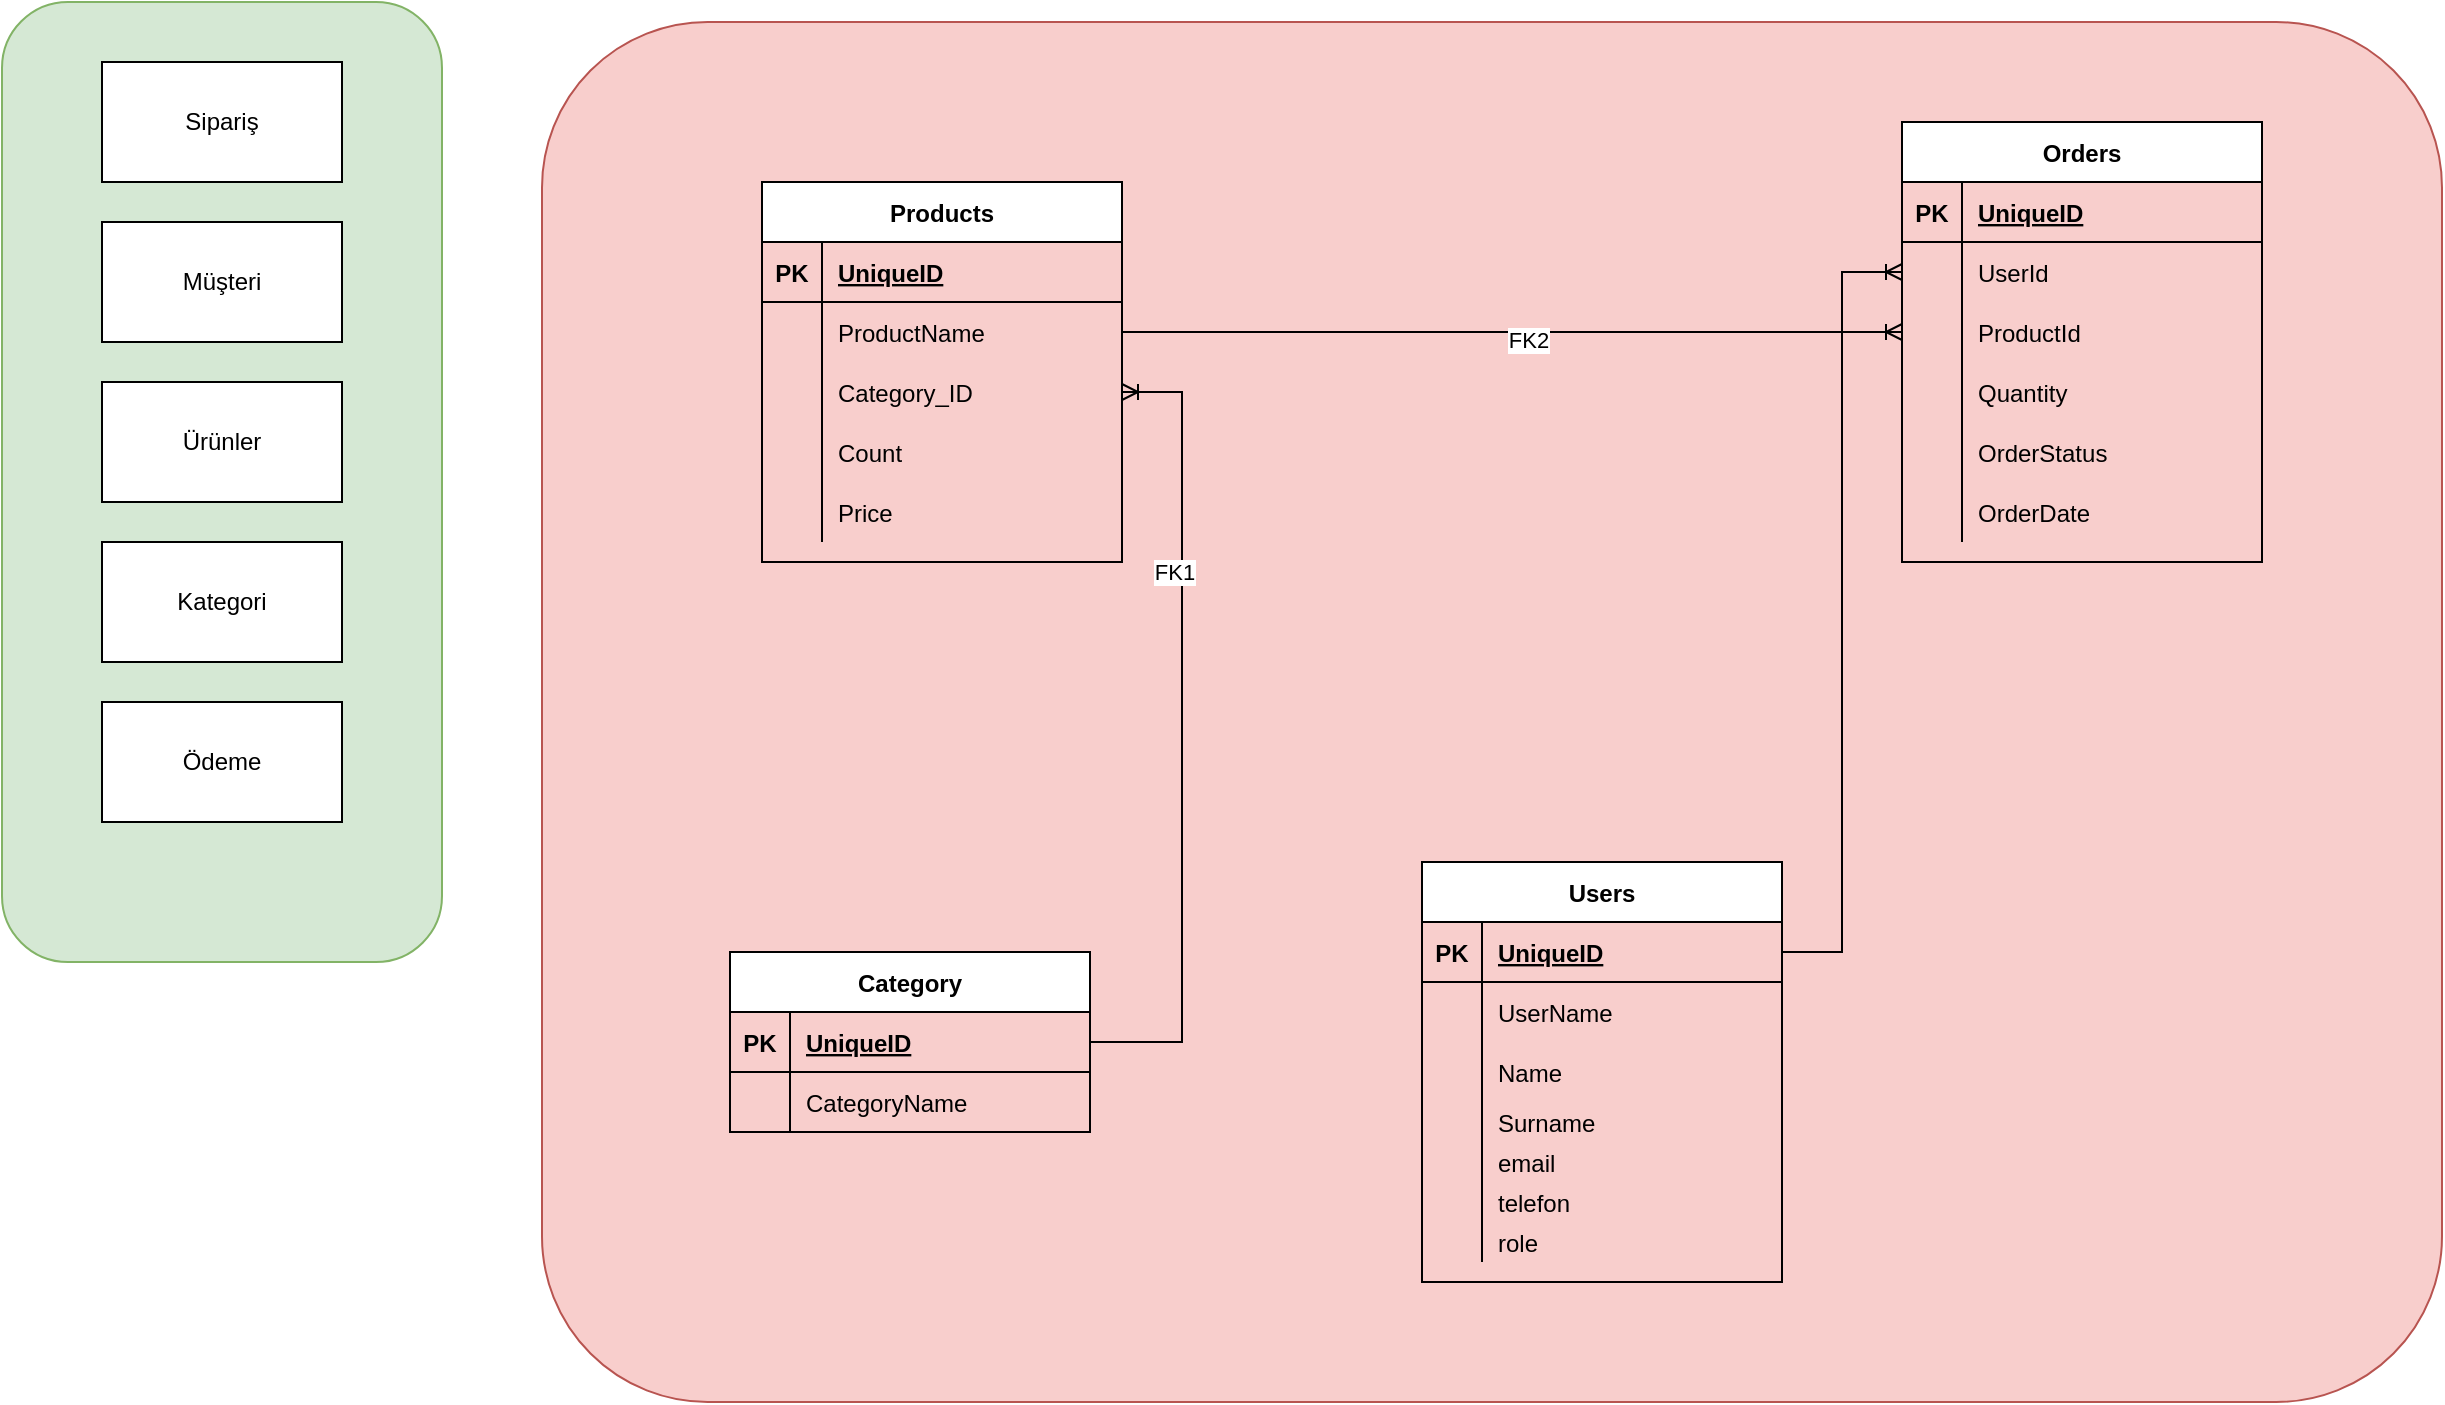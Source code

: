 <mxfile version="20.3.0" type="device"><diagram id="2bZDY9w7U-dVCp4lYQ5w" name="Sayfa -1"><mxGraphModel dx="2253" dy="769" grid="1" gridSize="10" guides="1" tooltips="1" connect="1" arrows="1" fold="1" page="1" pageScale="1" pageWidth="827" pageHeight="1169" math="0" shadow="0"><root><mxCell id="0"/><mxCell id="1" parent="0"/><mxCell id="uLRbE2_VBQz4CEywhpGZ-13" value="" style="group" vertex="1" connectable="0" parent="1"><mxGeometry x="-130" y="20" width="220" height="480" as="geometry"/></mxCell><mxCell id="uLRbE2_VBQz4CEywhpGZ-7" value="" style="rounded=1;whiteSpace=wrap;html=1;fillColor=#d5e8d4;strokeColor=#82b366;" vertex="1" parent="uLRbE2_VBQz4CEywhpGZ-13"><mxGeometry width="220" height="480" as="geometry"/></mxCell><mxCell id="uLRbE2_VBQz4CEywhpGZ-8" value="Ürünler" style="rounded=0;whiteSpace=wrap;html=1;" vertex="1" parent="uLRbE2_VBQz4CEywhpGZ-13"><mxGeometry x="50" y="190" width="120" height="60" as="geometry"/></mxCell><mxCell id="uLRbE2_VBQz4CEywhpGZ-9" value="Kategori" style="rounded=0;whiteSpace=wrap;html=1;" vertex="1" parent="uLRbE2_VBQz4CEywhpGZ-13"><mxGeometry x="50" y="270" width="120" height="60" as="geometry"/></mxCell><mxCell id="uLRbE2_VBQz4CEywhpGZ-10" value="Sipariş" style="rounded=0;whiteSpace=wrap;html=1;" vertex="1" parent="uLRbE2_VBQz4CEywhpGZ-13"><mxGeometry x="50" y="30" width="120" height="60" as="geometry"/></mxCell><mxCell id="uLRbE2_VBQz4CEywhpGZ-11" value="Müşteri" style="rounded=0;whiteSpace=wrap;html=1;" vertex="1" parent="uLRbE2_VBQz4CEywhpGZ-13"><mxGeometry x="50" y="110" width="120" height="60" as="geometry"/></mxCell><mxCell id="uLRbE2_VBQz4CEywhpGZ-12" value="Ödeme" style="rounded=0;whiteSpace=wrap;html=1;" vertex="1" parent="uLRbE2_VBQz4CEywhpGZ-13"><mxGeometry x="50" y="350" width="120" height="60" as="geometry"/></mxCell><mxCell id="uLRbE2_VBQz4CEywhpGZ-14" value="" style="rounded=1;whiteSpace=wrap;html=1;fillColor=#f8cecc;strokeColor=#b85450;arcSize=12;" vertex="1" parent="1"><mxGeometry x="140" y="30" width="950" height="690" as="geometry"/></mxCell><mxCell id="uLRbE2_VBQz4CEywhpGZ-16" value="Users" style="shape=table;startSize=30;container=1;collapsible=1;childLayout=tableLayout;fixedRows=1;rowLines=0;fontStyle=1;align=center;resizeLast=1;" vertex="1" parent="1"><mxGeometry x="580" y="450" width="180" height="210" as="geometry"><mxRectangle x="650" y="50" width="70" height="30" as="alternateBounds"/></mxGeometry></mxCell><mxCell id="uLRbE2_VBQz4CEywhpGZ-17" value="" style="shape=tableRow;horizontal=0;startSize=0;swimlaneHead=0;swimlaneBody=0;fillColor=none;collapsible=0;dropTarget=0;points=[[0,0.5],[1,0.5]];portConstraint=eastwest;top=0;left=0;right=0;bottom=1;" vertex="1" parent="uLRbE2_VBQz4CEywhpGZ-16"><mxGeometry y="30" width="180" height="30" as="geometry"/></mxCell><mxCell id="uLRbE2_VBQz4CEywhpGZ-18" value="PK" style="shape=partialRectangle;connectable=0;fillColor=none;top=0;left=0;bottom=0;right=0;fontStyle=1;overflow=hidden;" vertex="1" parent="uLRbE2_VBQz4CEywhpGZ-17"><mxGeometry width="30" height="30" as="geometry"><mxRectangle width="30" height="30" as="alternateBounds"/></mxGeometry></mxCell><mxCell id="uLRbE2_VBQz4CEywhpGZ-19" value="UniqueID" style="shape=partialRectangle;connectable=0;fillColor=none;top=0;left=0;bottom=0;right=0;align=left;spacingLeft=6;fontStyle=5;overflow=hidden;" vertex="1" parent="uLRbE2_VBQz4CEywhpGZ-17"><mxGeometry x="30" width="150" height="30" as="geometry"><mxRectangle width="150" height="30" as="alternateBounds"/></mxGeometry></mxCell><mxCell id="uLRbE2_VBQz4CEywhpGZ-20" value="" style="shape=tableRow;horizontal=0;startSize=0;swimlaneHead=0;swimlaneBody=0;fillColor=none;collapsible=0;dropTarget=0;points=[[0,0.5],[1,0.5]];portConstraint=eastwest;top=0;left=0;right=0;bottom=0;" vertex="1" parent="uLRbE2_VBQz4CEywhpGZ-16"><mxGeometry y="60" width="180" height="30" as="geometry"/></mxCell><mxCell id="uLRbE2_VBQz4CEywhpGZ-21" value="" style="shape=partialRectangle;connectable=0;fillColor=none;top=0;left=0;bottom=0;right=0;editable=1;overflow=hidden;" vertex="1" parent="uLRbE2_VBQz4CEywhpGZ-20"><mxGeometry width="30" height="30" as="geometry"><mxRectangle width="30" height="30" as="alternateBounds"/></mxGeometry></mxCell><mxCell id="uLRbE2_VBQz4CEywhpGZ-22" value="UserName" style="shape=partialRectangle;connectable=0;fillColor=none;top=0;left=0;bottom=0;right=0;align=left;spacingLeft=6;overflow=hidden;" vertex="1" parent="uLRbE2_VBQz4CEywhpGZ-20"><mxGeometry x="30" width="150" height="30" as="geometry"><mxRectangle width="150" height="30" as="alternateBounds"/></mxGeometry></mxCell><mxCell id="uLRbE2_VBQz4CEywhpGZ-23" value="" style="shape=tableRow;horizontal=0;startSize=0;swimlaneHead=0;swimlaneBody=0;fillColor=none;collapsible=0;dropTarget=0;points=[[0,0.5],[1,0.5]];portConstraint=eastwest;top=0;left=0;right=0;bottom=0;" vertex="1" parent="uLRbE2_VBQz4CEywhpGZ-16"><mxGeometry y="90" width="180" height="30" as="geometry"/></mxCell><mxCell id="uLRbE2_VBQz4CEywhpGZ-24" value="" style="shape=partialRectangle;connectable=0;fillColor=none;top=0;left=0;bottom=0;right=0;editable=1;overflow=hidden;" vertex="1" parent="uLRbE2_VBQz4CEywhpGZ-23"><mxGeometry width="30" height="30" as="geometry"><mxRectangle width="30" height="30" as="alternateBounds"/></mxGeometry></mxCell><mxCell id="uLRbE2_VBQz4CEywhpGZ-25" value="Name" style="shape=partialRectangle;connectable=0;fillColor=none;top=0;left=0;bottom=0;right=0;align=left;spacingLeft=6;overflow=hidden;" vertex="1" parent="uLRbE2_VBQz4CEywhpGZ-23"><mxGeometry x="30" width="150" height="30" as="geometry"><mxRectangle width="150" height="30" as="alternateBounds"/></mxGeometry></mxCell><mxCell id="uLRbE2_VBQz4CEywhpGZ-26" value="" style="shape=tableRow;horizontal=0;startSize=0;swimlaneHead=0;swimlaneBody=0;fillColor=none;collapsible=0;dropTarget=0;points=[[0,0.5],[1,0.5]];portConstraint=eastwest;top=0;left=0;right=0;bottom=0;" vertex="1" parent="uLRbE2_VBQz4CEywhpGZ-16"><mxGeometry y="120" width="180" height="20" as="geometry"/></mxCell><mxCell id="uLRbE2_VBQz4CEywhpGZ-27" value="" style="shape=partialRectangle;connectable=0;fillColor=none;top=0;left=0;bottom=0;right=0;editable=1;overflow=hidden;" vertex="1" parent="uLRbE2_VBQz4CEywhpGZ-26"><mxGeometry width="30" height="20" as="geometry"><mxRectangle width="30" height="20" as="alternateBounds"/></mxGeometry></mxCell><mxCell id="uLRbE2_VBQz4CEywhpGZ-28" value="Surname" style="shape=partialRectangle;connectable=0;fillColor=none;top=0;left=0;bottom=0;right=0;align=left;spacingLeft=6;overflow=hidden;" vertex="1" parent="uLRbE2_VBQz4CEywhpGZ-26"><mxGeometry x="30" width="150" height="20" as="geometry"><mxRectangle width="150" height="20" as="alternateBounds"/></mxGeometry></mxCell><mxCell id="uLRbE2_VBQz4CEywhpGZ-29" value="" style="shape=tableRow;horizontal=0;startSize=0;swimlaneHead=0;swimlaneBody=0;fillColor=none;collapsible=0;dropTarget=0;points=[[0,0.5],[1,0.5]];portConstraint=eastwest;top=0;left=0;right=0;bottom=0;" vertex="1" parent="uLRbE2_VBQz4CEywhpGZ-16"><mxGeometry y="140" width="180" height="20" as="geometry"/></mxCell><mxCell id="uLRbE2_VBQz4CEywhpGZ-30" value="" style="shape=partialRectangle;connectable=0;fillColor=none;top=0;left=0;bottom=0;right=0;editable=1;overflow=hidden;" vertex="1" parent="uLRbE2_VBQz4CEywhpGZ-29"><mxGeometry width="30" height="20" as="geometry"><mxRectangle width="30" height="20" as="alternateBounds"/></mxGeometry></mxCell><mxCell id="uLRbE2_VBQz4CEywhpGZ-31" value="email" style="shape=partialRectangle;connectable=0;fillColor=none;top=0;left=0;bottom=0;right=0;align=left;spacingLeft=6;overflow=hidden;" vertex="1" parent="uLRbE2_VBQz4CEywhpGZ-29"><mxGeometry x="30" width="150" height="20" as="geometry"><mxRectangle width="150" height="20" as="alternateBounds"/></mxGeometry></mxCell><mxCell id="uLRbE2_VBQz4CEywhpGZ-32" value="" style="shape=tableRow;horizontal=0;startSize=0;swimlaneHead=0;swimlaneBody=0;fillColor=none;collapsible=0;dropTarget=0;points=[[0,0.5],[1,0.5]];portConstraint=eastwest;top=0;left=0;right=0;bottom=0;" vertex="1" parent="uLRbE2_VBQz4CEywhpGZ-16"><mxGeometry y="160" width="180" height="20" as="geometry"/></mxCell><mxCell id="uLRbE2_VBQz4CEywhpGZ-33" value="" style="shape=partialRectangle;connectable=0;fillColor=none;top=0;left=0;bottom=0;right=0;editable=1;overflow=hidden;" vertex="1" parent="uLRbE2_VBQz4CEywhpGZ-32"><mxGeometry width="30" height="20" as="geometry"><mxRectangle width="30" height="20" as="alternateBounds"/></mxGeometry></mxCell><mxCell id="uLRbE2_VBQz4CEywhpGZ-34" value="telefon" style="shape=partialRectangle;connectable=0;fillColor=none;top=0;left=0;bottom=0;right=0;align=left;spacingLeft=6;overflow=hidden;" vertex="1" parent="uLRbE2_VBQz4CEywhpGZ-32"><mxGeometry x="30" width="150" height="20" as="geometry"><mxRectangle width="150" height="20" as="alternateBounds"/></mxGeometry></mxCell><mxCell id="uLRbE2_VBQz4CEywhpGZ-35" value="" style="shape=tableRow;horizontal=0;startSize=0;swimlaneHead=0;swimlaneBody=0;fillColor=none;collapsible=0;dropTarget=0;points=[[0,0.5],[1,0.5]];portConstraint=eastwest;top=0;left=0;right=0;bottom=0;" vertex="1" parent="uLRbE2_VBQz4CEywhpGZ-16"><mxGeometry y="180" width="180" height="20" as="geometry"/></mxCell><mxCell id="uLRbE2_VBQz4CEywhpGZ-36" value="" style="shape=partialRectangle;connectable=0;fillColor=none;top=0;left=0;bottom=0;right=0;editable=1;overflow=hidden;" vertex="1" parent="uLRbE2_VBQz4CEywhpGZ-35"><mxGeometry width="30" height="20" as="geometry"><mxRectangle width="30" height="20" as="alternateBounds"/></mxGeometry></mxCell><mxCell id="uLRbE2_VBQz4CEywhpGZ-37" value="role" style="shape=partialRectangle;connectable=0;fillColor=none;top=0;left=0;bottom=0;right=0;align=left;spacingLeft=6;overflow=hidden;" vertex="1" parent="uLRbE2_VBQz4CEywhpGZ-35"><mxGeometry x="30" width="150" height="20" as="geometry"><mxRectangle width="150" height="20" as="alternateBounds"/></mxGeometry></mxCell><mxCell id="uLRbE2_VBQz4CEywhpGZ-38" value="Products" style="shape=table;startSize=30;container=1;collapsible=1;childLayout=tableLayout;fixedRows=1;rowLines=0;fontStyle=1;align=center;resizeLast=1;" vertex="1" parent="1"><mxGeometry x="250" y="110" width="180" height="190" as="geometry"/></mxCell><mxCell id="uLRbE2_VBQz4CEywhpGZ-39" value="" style="shape=tableRow;horizontal=0;startSize=0;swimlaneHead=0;swimlaneBody=0;fillColor=none;collapsible=0;dropTarget=0;points=[[0,0.5],[1,0.5]];portConstraint=eastwest;top=0;left=0;right=0;bottom=1;" vertex="1" parent="uLRbE2_VBQz4CEywhpGZ-38"><mxGeometry y="30" width="180" height="30" as="geometry"/></mxCell><mxCell id="uLRbE2_VBQz4CEywhpGZ-40" value="PK" style="shape=partialRectangle;connectable=0;fillColor=none;top=0;left=0;bottom=0;right=0;fontStyle=1;overflow=hidden;" vertex="1" parent="uLRbE2_VBQz4CEywhpGZ-39"><mxGeometry width="30" height="30" as="geometry"><mxRectangle width="30" height="30" as="alternateBounds"/></mxGeometry></mxCell><mxCell id="uLRbE2_VBQz4CEywhpGZ-41" value="UniqueID" style="shape=partialRectangle;connectable=0;fillColor=none;top=0;left=0;bottom=0;right=0;align=left;spacingLeft=6;fontStyle=5;overflow=hidden;" vertex="1" parent="uLRbE2_VBQz4CEywhpGZ-39"><mxGeometry x="30" width="150" height="30" as="geometry"><mxRectangle width="150" height="30" as="alternateBounds"/></mxGeometry></mxCell><mxCell id="uLRbE2_VBQz4CEywhpGZ-42" value="" style="shape=tableRow;horizontal=0;startSize=0;swimlaneHead=0;swimlaneBody=0;fillColor=none;collapsible=0;dropTarget=0;points=[[0,0.5],[1,0.5]];portConstraint=eastwest;top=0;left=0;right=0;bottom=0;" vertex="1" parent="uLRbE2_VBQz4CEywhpGZ-38"><mxGeometry y="60" width="180" height="30" as="geometry"/></mxCell><mxCell id="uLRbE2_VBQz4CEywhpGZ-43" value="" style="shape=partialRectangle;connectable=0;fillColor=none;top=0;left=0;bottom=0;right=0;editable=1;overflow=hidden;" vertex="1" parent="uLRbE2_VBQz4CEywhpGZ-42"><mxGeometry width="30" height="30" as="geometry"><mxRectangle width="30" height="30" as="alternateBounds"/></mxGeometry></mxCell><mxCell id="uLRbE2_VBQz4CEywhpGZ-44" value="ProductName" style="shape=partialRectangle;connectable=0;fillColor=none;top=0;left=0;bottom=0;right=0;align=left;spacingLeft=6;overflow=hidden;" vertex="1" parent="uLRbE2_VBQz4CEywhpGZ-42"><mxGeometry x="30" width="150" height="30" as="geometry"><mxRectangle width="150" height="30" as="alternateBounds"/></mxGeometry></mxCell><mxCell id="uLRbE2_VBQz4CEywhpGZ-45" value="" style="shape=tableRow;horizontal=0;startSize=0;swimlaneHead=0;swimlaneBody=0;fillColor=none;collapsible=0;dropTarget=0;points=[[0,0.5],[1,0.5]];portConstraint=eastwest;top=0;left=0;right=0;bottom=0;" vertex="1" parent="uLRbE2_VBQz4CEywhpGZ-38"><mxGeometry y="90" width="180" height="30" as="geometry"/></mxCell><mxCell id="uLRbE2_VBQz4CEywhpGZ-46" value="" style="shape=partialRectangle;connectable=0;fillColor=none;top=0;left=0;bottom=0;right=0;editable=1;overflow=hidden;" vertex="1" parent="uLRbE2_VBQz4CEywhpGZ-45"><mxGeometry width="30" height="30" as="geometry"><mxRectangle width="30" height="30" as="alternateBounds"/></mxGeometry></mxCell><mxCell id="uLRbE2_VBQz4CEywhpGZ-47" value="Category_ID" style="shape=partialRectangle;connectable=0;fillColor=none;top=0;left=0;bottom=0;right=0;align=left;spacingLeft=6;overflow=hidden;" vertex="1" parent="uLRbE2_VBQz4CEywhpGZ-45"><mxGeometry x="30" width="150" height="30" as="geometry"><mxRectangle width="150" height="30" as="alternateBounds"/></mxGeometry></mxCell><mxCell id="uLRbE2_VBQz4CEywhpGZ-48" value="" style="shape=tableRow;horizontal=0;startSize=0;swimlaneHead=0;swimlaneBody=0;fillColor=none;collapsible=0;dropTarget=0;points=[[0,0.5],[1,0.5]];portConstraint=eastwest;top=0;left=0;right=0;bottom=0;" vertex="1" parent="uLRbE2_VBQz4CEywhpGZ-38"><mxGeometry y="120" width="180" height="30" as="geometry"/></mxCell><mxCell id="uLRbE2_VBQz4CEywhpGZ-49" value="" style="shape=partialRectangle;connectable=0;fillColor=none;top=0;left=0;bottom=0;right=0;editable=1;overflow=hidden;" vertex="1" parent="uLRbE2_VBQz4CEywhpGZ-48"><mxGeometry width="30" height="30" as="geometry"><mxRectangle width="30" height="30" as="alternateBounds"/></mxGeometry></mxCell><mxCell id="uLRbE2_VBQz4CEywhpGZ-50" value="Count" style="shape=partialRectangle;connectable=0;fillColor=none;top=0;left=0;bottom=0;right=0;align=left;spacingLeft=6;overflow=hidden;" vertex="1" parent="uLRbE2_VBQz4CEywhpGZ-48"><mxGeometry x="30" width="150" height="30" as="geometry"><mxRectangle width="150" height="30" as="alternateBounds"/></mxGeometry></mxCell><mxCell id="uLRbE2_VBQz4CEywhpGZ-51" value="" style="shape=tableRow;horizontal=0;startSize=0;swimlaneHead=0;swimlaneBody=0;fillColor=none;collapsible=0;dropTarget=0;points=[[0,0.5],[1,0.5]];portConstraint=eastwest;top=0;left=0;right=0;bottom=0;" vertex="1" parent="uLRbE2_VBQz4CEywhpGZ-38"><mxGeometry y="150" width="180" height="30" as="geometry"/></mxCell><mxCell id="uLRbE2_VBQz4CEywhpGZ-52" value="" style="shape=partialRectangle;connectable=0;fillColor=none;top=0;left=0;bottom=0;right=0;editable=1;overflow=hidden;" vertex="1" parent="uLRbE2_VBQz4CEywhpGZ-51"><mxGeometry width="30" height="30" as="geometry"><mxRectangle width="30" height="30" as="alternateBounds"/></mxGeometry></mxCell><mxCell id="uLRbE2_VBQz4CEywhpGZ-53" value="Price" style="shape=partialRectangle;connectable=0;fillColor=none;top=0;left=0;bottom=0;right=0;align=left;spacingLeft=6;overflow=hidden;" vertex="1" parent="uLRbE2_VBQz4CEywhpGZ-51"><mxGeometry x="30" width="150" height="30" as="geometry"><mxRectangle width="150" height="30" as="alternateBounds"/></mxGeometry></mxCell><mxCell id="uLRbE2_VBQz4CEywhpGZ-55" value="Category" style="shape=table;startSize=30;container=1;collapsible=1;childLayout=tableLayout;fixedRows=1;rowLines=0;fontStyle=1;align=center;resizeLast=1;" vertex="1" parent="1"><mxGeometry x="234" y="495" width="180" height="90" as="geometry"/></mxCell><mxCell id="uLRbE2_VBQz4CEywhpGZ-56" value="" style="shape=tableRow;horizontal=0;startSize=0;swimlaneHead=0;swimlaneBody=0;fillColor=none;collapsible=0;dropTarget=0;points=[[0,0.5],[1,0.5]];portConstraint=eastwest;top=0;left=0;right=0;bottom=1;" vertex="1" parent="uLRbE2_VBQz4CEywhpGZ-55"><mxGeometry y="30" width="180" height="30" as="geometry"/></mxCell><mxCell id="uLRbE2_VBQz4CEywhpGZ-57" value="PK" style="shape=partialRectangle;connectable=0;fillColor=none;top=0;left=0;bottom=0;right=0;fontStyle=1;overflow=hidden;" vertex="1" parent="uLRbE2_VBQz4CEywhpGZ-56"><mxGeometry width="30" height="30" as="geometry"><mxRectangle width="30" height="30" as="alternateBounds"/></mxGeometry></mxCell><mxCell id="uLRbE2_VBQz4CEywhpGZ-58" value="UniqueID" style="shape=partialRectangle;connectable=0;fillColor=none;top=0;left=0;bottom=0;right=0;align=left;spacingLeft=6;fontStyle=5;overflow=hidden;" vertex="1" parent="uLRbE2_VBQz4CEywhpGZ-56"><mxGeometry x="30" width="150" height="30" as="geometry"><mxRectangle width="150" height="30" as="alternateBounds"/></mxGeometry></mxCell><mxCell id="uLRbE2_VBQz4CEywhpGZ-59" value="" style="shape=tableRow;horizontal=0;startSize=0;swimlaneHead=0;swimlaneBody=0;fillColor=none;collapsible=0;dropTarget=0;points=[[0,0.5],[1,0.5]];portConstraint=eastwest;top=0;left=0;right=0;bottom=0;" vertex="1" parent="uLRbE2_VBQz4CEywhpGZ-55"><mxGeometry y="60" width="180" height="30" as="geometry"/></mxCell><mxCell id="uLRbE2_VBQz4CEywhpGZ-60" value="" style="shape=partialRectangle;connectable=0;fillColor=none;top=0;left=0;bottom=0;right=0;editable=1;overflow=hidden;" vertex="1" parent="uLRbE2_VBQz4CEywhpGZ-59"><mxGeometry width="30" height="30" as="geometry"><mxRectangle width="30" height="30" as="alternateBounds"/></mxGeometry></mxCell><mxCell id="uLRbE2_VBQz4CEywhpGZ-61" value="CategoryName" style="shape=partialRectangle;connectable=0;fillColor=none;top=0;left=0;bottom=0;right=0;align=left;spacingLeft=6;overflow=hidden;" vertex="1" parent="uLRbE2_VBQz4CEywhpGZ-59"><mxGeometry x="30" width="150" height="30" as="geometry"><mxRectangle width="150" height="30" as="alternateBounds"/></mxGeometry></mxCell><mxCell id="uLRbE2_VBQz4CEywhpGZ-68" value="Orders" style="shape=table;startSize=30;container=1;collapsible=1;childLayout=tableLayout;fixedRows=1;rowLines=0;fontStyle=1;align=center;resizeLast=1;" vertex="1" parent="1"><mxGeometry x="820" y="80" width="180" height="220" as="geometry"/></mxCell><mxCell id="uLRbE2_VBQz4CEywhpGZ-69" value="" style="shape=tableRow;horizontal=0;startSize=0;swimlaneHead=0;swimlaneBody=0;fillColor=none;collapsible=0;dropTarget=0;points=[[0,0.5],[1,0.5]];portConstraint=eastwest;top=0;left=0;right=0;bottom=1;" vertex="1" parent="uLRbE2_VBQz4CEywhpGZ-68"><mxGeometry y="30" width="180" height="30" as="geometry"/></mxCell><mxCell id="uLRbE2_VBQz4CEywhpGZ-70" value="PK" style="shape=partialRectangle;connectable=0;fillColor=none;top=0;left=0;bottom=0;right=0;fontStyle=1;overflow=hidden;" vertex="1" parent="uLRbE2_VBQz4CEywhpGZ-69"><mxGeometry width="30" height="30" as="geometry"><mxRectangle width="30" height="30" as="alternateBounds"/></mxGeometry></mxCell><mxCell id="uLRbE2_VBQz4CEywhpGZ-71" value="UniqueID" style="shape=partialRectangle;connectable=0;fillColor=none;top=0;left=0;bottom=0;right=0;align=left;spacingLeft=6;fontStyle=5;overflow=hidden;" vertex="1" parent="uLRbE2_VBQz4CEywhpGZ-69"><mxGeometry x="30" width="150" height="30" as="geometry"><mxRectangle width="150" height="30" as="alternateBounds"/></mxGeometry></mxCell><mxCell id="uLRbE2_VBQz4CEywhpGZ-72" value="" style="shape=tableRow;horizontal=0;startSize=0;swimlaneHead=0;swimlaneBody=0;fillColor=none;collapsible=0;dropTarget=0;points=[[0,0.5],[1,0.5]];portConstraint=eastwest;top=0;left=0;right=0;bottom=0;" vertex="1" parent="uLRbE2_VBQz4CEywhpGZ-68"><mxGeometry y="60" width="180" height="30" as="geometry"/></mxCell><mxCell id="uLRbE2_VBQz4CEywhpGZ-73" value="" style="shape=partialRectangle;connectable=0;fillColor=none;top=0;left=0;bottom=0;right=0;editable=1;overflow=hidden;" vertex="1" parent="uLRbE2_VBQz4CEywhpGZ-72"><mxGeometry width="30" height="30" as="geometry"><mxRectangle width="30" height="30" as="alternateBounds"/></mxGeometry></mxCell><mxCell id="uLRbE2_VBQz4CEywhpGZ-74" value="UserId" style="shape=partialRectangle;connectable=0;fillColor=none;top=0;left=0;bottom=0;right=0;align=left;spacingLeft=6;overflow=hidden;" vertex="1" parent="uLRbE2_VBQz4CEywhpGZ-72"><mxGeometry x="30" width="150" height="30" as="geometry"><mxRectangle width="150" height="30" as="alternateBounds"/></mxGeometry></mxCell><mxCell id="uLRbE2_VBQz4CEywhpGZ-75" value="" style="shape=tableRow;horizontal=0;startSize=0;swimlaneHead=0;swimlaneBody=0;fillColor=none;collapsible=0;dropTarget=0;points=[[0,0.5],[1,0.5]];portConstraint=eastwest;top=0;left=0;right=0;bottom=0;" vertex="1" parent="uLRbE2_VBQz4CEywhpGZ-68"><mxGeometry y="90" width="180" height="30" as="geometry"/></mxCell><mxCell id="uLRbE2_VBQz4CEywhpGZ-76" value="" style="shape=partialRectangle;connectable=0;fillColor=none;top=0;left=0;bottom=0;right=0;editable=1;overflow=hidden;" vertex="1" parent="uLRbE2_VBQz4CEywhpGZ-75"><mxGeometry width="30" height="30" as="geometry"><mxRectangle width="30" height="30" as="alternateBounds"/></mxGeometry></mxCell><mxCell id="uLRbE2_VBQz4CEywhpGZ-77" value="ProductId" style="shape=partialRectangle;connectable=0;fillColor=none;top=0;left=0;bottom=0;right=0;align=left;spacingLeft=6;overflow=hidden;" vertex="1" parent="uLRbE2_VBQz4CEywhpGZ-75"><mxGeometry x="30" width="150" height="30" as="geometry"><mxRectangle width="150" height="30" as="alternateBounds"/></mxGeometry></mxCell><mxCell id="uLRbE2_VBQz4CEywhpGZ-78" value="" style="shape=tableRow;horizontal=0;startSize=0;swimlaneHead=0;swimlaneBody=0;fillColor=none;collapsible=0;dropTarget=0;points=[[0,0.5],[1,0.5]];portConstraint=eastwest;top=0;left=0;right=0;bottom=0;" vertex="1" parent="uLRbE2_VBQz4CEywhpGZ-68"><mxGeometry y="120" width="180" height="30" as="geometry"/></mxCell><mxCell id="uLRbE2_VBQz4CEywhpGZ-79" value="" style="shape=partialRectangle;connectable=0;fillColor=none;top=0;left=0;bottom=0;right=0;editable=1;overflow=hidden;" vertex="1" parent="uLRbE2_VBQz4CEywhpGZ-78"><mxGeometry width="30" height="30" as="geometry"><mxRectangle width="30" height="30" as="alternateBounds"/></mxGeometry></mxCell><mxCell id="uLRbE2_VBQz4CEywhpGZ-80" value="Quantity" style="shape=partialRectangle;connectable=0;fillColor=none;top=0;left=0;bottom=0;right=0;align=left;spacingLeft=6;overflow=hidden;" vertex="1" parent="uLRbE2_VBQz4CEywhpGZ-78"><mxGeometry x="30" width="150" height="30" as="geometry"><mxRectangle width="150" height="30" as="alternateBounds"/></mxGeometry></mxCell><mxCell id="uLRbE2_VBQz4CEywhpGZ-81" value="" style="shape=tableRow;horizontal=0;startSize=0;swimlaneHead=0;swimlaneBody=0;fillColor=none;collapsible=0;dropTarget=0;points=[[0,0.5],[1,0.5]];portConstraint=eastwest;top=0;left=0;right=0;bottom=0;" vertex="1" parent="uLRbE2_VBQz4CEywhpGZ-68"><mxGeometry y="150" width="180" height="30" as="geometry"/></mxCell><mxCell id="uLRbE2_VBQz4CEywhpGZ-82" value="" style="shape=partialRectangle;connectable=0;fillColor=none;top=0;left=0;bottom=0;right=0;editable=1;overflow=hidden;" vertex="1" parent="uLRbE2_VBQz4CEywhpGZ-81"><mxGeometry width="30" height="30" as="geometry"><mxRectangle width="30" height="30" as="alternateBounds"/></mxGeometry></mxCell><mxCell id="uLRbE2_VBQz4CEywhpGZ-83" value="OrderStatus" style="shape=partialRectangle;connectable=0;fillColor=none;top=0;left=0;bottom=0;right=0;align=left;spacingLeft=6;overflow=hidden;" vertex="1" parent="uLRbE2_VBQz4CEywhpGZ-81"><mxGeometry x="30" width="150" height="30" as="geometry"><mxRectangle width="150" height="30" as="alternateBounds"/></mxGeometry></mxCell><mxCell id="uLRbE2_VBQz4CEywhpGZ-84" value="" style="shape=tableRow;horizontal=0;startSize=0;swimlaneHead=0;swimlaneBody=0;fillColor=none;collapsible=0;dropTarget=0;points=[[0,0.5],[1,0.5]];portConstraint=eastwest;top=0;left=0;right=0;bottom=0;" vertex="1" parent="uLRbE2_VBQz4CEywhpGZ-68"><mxGeometry y="180" width="180" height="30" as="geometry"/></mxCell><mxCell id="uLRbE2_VBQz4CEywhpGZ-85" value="" style="shape=partialRectangle;connectable=0;fillColor=none;top=0;left=0;bottom=0;right=0;editable=1;overflow=hidden;" vertex="1" parent="uLRbE2_VBQz4CEywhpGZ-84"><mxGeometry width="30" height="30" as="geometry"><mxRectangle width="30" height="30" as="alternateBounds"/></mxGeometry></mxCell><mxCell id="uLRbE2_VBQz4CEywhpGZ-86" value="OrderDate" style="shape=partialRectangle;connectable=0;fillColor=none;top=0;left=0;bottom=0;right=0;align=left;spacingLeft=6;overflow=hidden;" vertex="1" parent="uLRbE2_VBQz4CEywhpGZ-84"><mxGeometry x="30" width="150" height="30" as="geometry"><mxRectangle width="150" height="30" as="alternateBounds"/></mxGeometry></mxCell><mxCell id="uLRbE2_VBQz4CEywhpGZ-87" value="" style="edgeStyle=entityRelationEdgeStyle;fontSize=12;html=1;endArrow=ERoneToMany;rounded=0;exitX=1;exitY=0.5;exitDx=0;exitDy=0;" edge="1" parent="1" source="uLRbE2_VBQz4CEywhpGZ-56" target="uLRbE2_VBQz4CEywhpGZ-45"><mxGeometry width="100" height="100" relative="1" as="geometry"><mxPoint x="360" y="440" as="sourcePoint"/><mxPoint x="460" y="340" as="targetPoint"/></mxGeometry></mxCell><mxCell id="uLRbE2_VBQz4CEywhpGZ-88" value="FK1" style="edgeLabel;html=1;align=center;verticalAlign=middle;resizable=0;points=[];" vertex="1" connectable="0" parent="uLRbE2_VBQz4CEywhpGZ-87"><mxGeometry x="0.401" y="4" relative="1" as="geometry"><mxPoint as="offset"/></mxGeometry></mxCell><mxCell id="uLRbE2_VBQz4CEywhpGZ-91" value="" style="edgeStyle=entityRelationEdgeStyle;fontSize=12;html=1;endArrow=ERoneToMany;rounded=0;exitX=1;exitY=0.5;exitDx=0;exitDy=0;entryX=0;entryY=0.5;entryDx=0;entryDy=0;" edge="1" parent="1" source="uLRbE2_VBQz4CEywhpGZ-42" target="uLRbE2_VBQz4CEywhpGZ-75"><mxGeometry width="100" height="100" relative="1" as="geometry"><mxPoint x="360" y="440" as="sourcePoint"/><mxPoint x="460" y="340" as="targetPoint"/></mxGeometry></mxCell><mxCell id="uLRbE2_VBQz4CEywhpGZ-92" value="FK2" style="edgeLabel;html=1;align=center;verticalAlign=middle;resizable=0;points=[];" vertex="1" connectable="0" parent="uLRbE2_VBQz4CEywhpGZ-91"><mxGeometry x="0.042" y="-4" relative="1" as="geometry"><mxPoint as="offset"/></mxGeometry></mxCell><mxCell id="uLRbE2_VBQz4CEywhpGZ-94" value="" style="edgeStyle=entityRelationEdgeStyle;fontSize=12;html=1;endArrow=ERoneToMany;rounded=0;entryX=0;entryY=0.5;entryDx=0;entryDy=0;exitX=1;exitY=0.5;exitDx=0;exitDy=0;" edge="1" parent="1" source="uLRbE2_VBQz4CEywhpGZ-17" target="uLRbE2_VBQz4CEywhpGZ-72"><mxGeometry width="100" height="100" relative="1" as="geometry"><mxPoint x="750" y="470" as="sourcePoint"/><mxPoint x="810" y="390" as="targetPoint"/></mxGeometry></mxCell></root></mxGraphModel></diagram></mxfile>